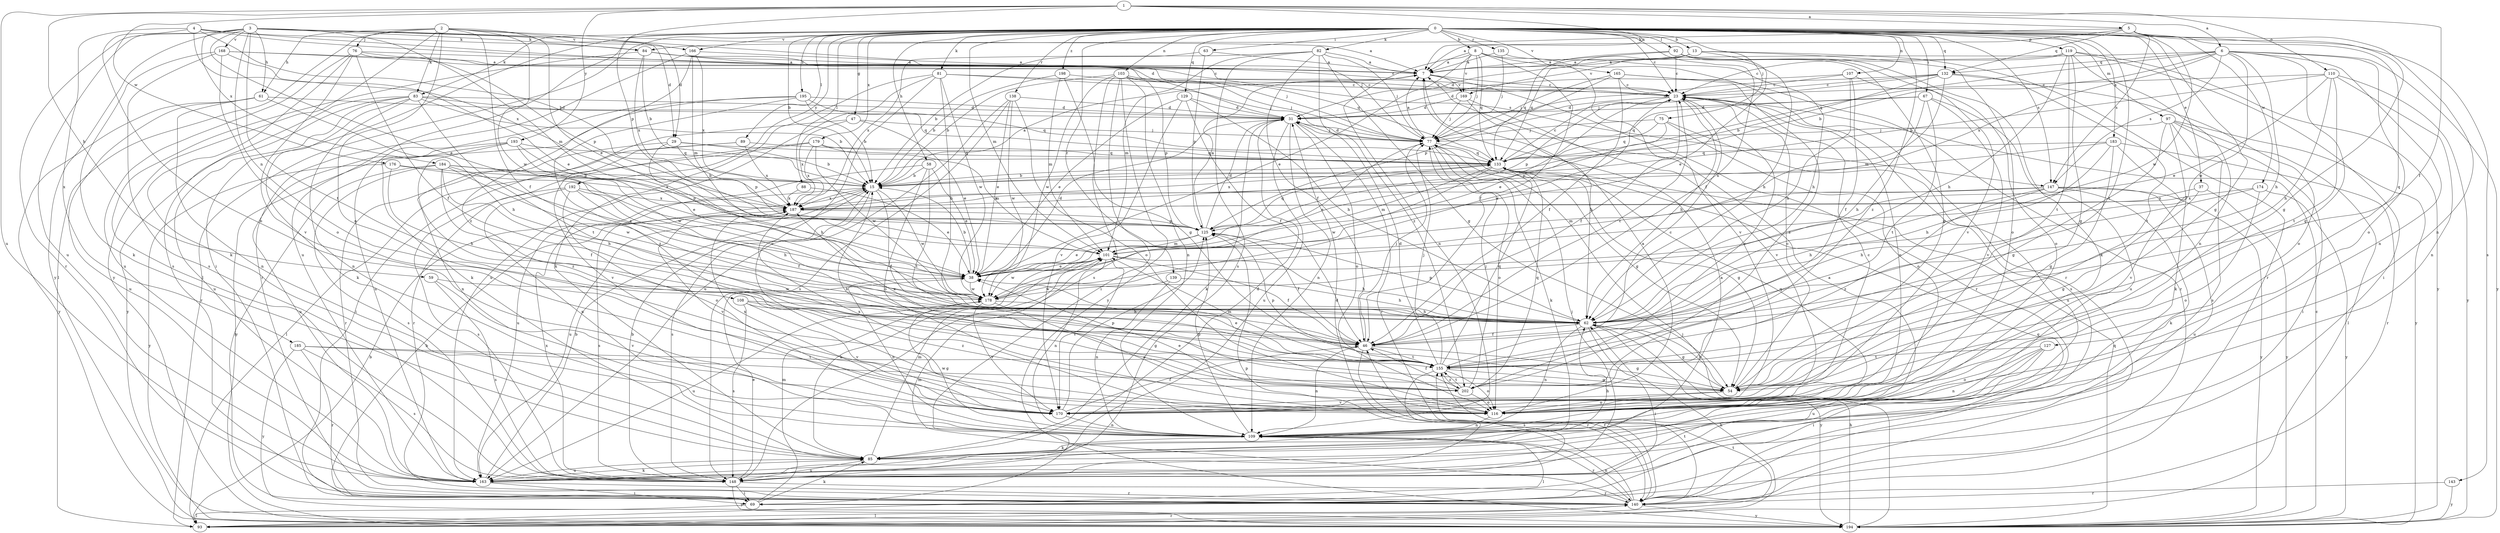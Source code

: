 strict digraph  {
0;
1;
2;
3;
4;
5;
6;
7;
8;
13;
15;
23;
29;
31;
37;
38;
46;
47;
54;
58;
59;
61;
62;
63;
67;
69;
75;
76;
77;
81;
82;
83;
84;
85;
88;
89;
92;
93;
97;
101;
103;
107;
108;
109;
110;
116;
119;
125;
127;
129;
132;
133;
135;
138;
139;
140;
143;
147;
148;
155;
163;
165;
166;
168;
169;
170;
174;
176;
178;
179;
183;
184;
185;
187;
192;
193;
194;
195;
198;
202;
0 -> 8  [label=b];
0 -> 13  [label=b];
0 -> 15  [label=b];
0 -> 23  [label=c];
0 -> 37  [label=e];
0 -> 46  [label=f];
0 -> 47  [label=g];
0 -> 54  [label=g];
0 -> 58  [label=h];
0 -> 63  [label=i];
0 -> 67  [label=i];
0 -> 69  [label=i];
0 -> 75  [label=j];
0 -> 81  [label=k];
0 -> 82  [label=k];
0 -> 83  [label=k];
0 -> 88  [label=l];
0 -> 89  [label=l];
0 -> 92  [label=l];
0 -> 93  [label=l];
0 -> 97  [label=m];
0 -> 101  [label=m];
0 -> 103  [label=n];
0 -> 107  [label=n];
0 -> 119  [label=p];
0 -> 127  [label=q];
0 -> 129  [label=q];
0 -> 132  [label=q];
0 -> 135  [label=r];
0 -> 138  [label=r];
0 -> 139  [label=r];
0 -> 143  [label=s];
0 -> 147  [label=s];
0 -> 155  [label=t];
0 -> 163  [label=u];
0 -> 165  [label=v];
0 -> 166  [label=v];
0 -> 174  [label=w];
0 -> 179  [label=x];
0 -> 183  [label=x];
0 -> 192  [label=y];
0 -> 195  [label=z];
0 -> 198  [label=z];
0 -> 202  [label=z];
1 -> 5  [label=a];
1 -> 6  [label=a];
1 -> 7  [label=a];
1 -> 46  [label=f];
1 -> 59  [label=h];
1 -> 110  [label=o];
1 -> 125  [label=p];
1 -> 163  [label=u];
1 -> 176  [label=w];
1 -> 193  [label=y];
2 -> 7  [label=a];
2 -> 29  [label=d];
2 -> 38  [label=e];
2 -> 46  [label=f];
2 -> 61  [label=h];
2 -> 76  [label=j];
2 -> 83  [label=k];
2 -> 93  [label=l];
2 -> 116  [label=o];
2 -> 178  [label=w];
2 -> 194  [label=y];
3 -> 29  [label=d];
3 -> 38  [label=e];
3 -> 61  [label=h];
3 -> 77  [label=j];
3 -> 84  [label=k];
3 -> 101  [label=m];
3 -> 108  [label=n];
3 -> 140  [label=r];
3 -> 155  [label=t];
3 -> 163  [label=u];
3 -> 166  [label=v];
3 -> 168  [label=v];
3 -> 184  [label=x];
3 -> 194  [label=y];
4 -> 15  [label=b];
4 -> 31  [label=d];
4 -> 84  [label=k];
4 -> 116  [label=o];
4 -> 147  [label=s];
4 -> 185  [label=x];
4 -> 187  [label=x];
5 -> 7  [label=a];
5 -> 54  [label=g];
5 -> 84  [label=k];
5 -> 109  [label=n];
5 -> 132  [label=q];
5 -> 147  [label=s];
5 -> 178  [label=w];
6 -> 15  [label=b];
6 -> 54  [label=g];
6 -> 62  [label=h];
6 -> 109  [label=n];
6 -> 116  [label=o];
6 -> 132  [label=q];
6 -> 133  [label=q];
6 -> 147  [label=s];
6 -> 169  [label=v];
6 -> 178  [label=w];
6 -> 187  [label=x];
6 -> 194  [label=y];
7 -> 23  [label=c];
7 -> 140  [label=r];
7 -> 169  [label=v];
8 -> 7  [label=a];
8 -> 38  [label=e];
8 -> 46  [label=f];
8 -> 77  [label=j];
8 -> 109  [label=n];
8 -> 133  [label=q];
8 -> 140  [label=r];
8 -> 169  [label=v];
8 -> 170  [label=v];
13 -> 7  [label=a];
13 -> 31  [label=d];
13 -> 38  [label=e];
13 -> 116  [label=o];
13 -> 133  [label=q];
13 -> 140  [label=r];
15 -> 7  [label=a];
15 -> 46  [label=f];
15 -> 148  [label=s];
15 -> 163  [label=u];
15 -> 178  [label=w];
15 -> 187  [label=x];
23 -> 31  [label=d];
23 -> 38  [label=e];
23 -> 46  [label=f];
23 -> 62  [label=h];
23 -> 116  [label=o];
23 -> 125  [label=p];
23 -> 148  [label=s];
23 -> 178  [label=w];
29 -> 15  [label=b];
29 -> 62  [label=h];
29 -> 109  [label=n];
29 -> 125  [label=p];
29 -> 133  [label=q];
31 -> 77  [label=j];
31 -> 85  [label=k];
31 -> 109  [label=n];
31 -> 116  [label=o];
31 -> 140  [label=r];
31 -> 163  [label=u];
37 -> 54  [label=g];
37 -> 187  [label=x];
37 -> 194  [label=y];
38 -> 15  [label=b];
38 -> 31  [label=d];
38 -> 109  [label=n];
38 -> 178  [label=w];
46 -> 23  [label=c];
46 -> 54  [label=g];
46 -> 77  [label=j];
46 -> 109  [label=n];
46 -> 140  [label=r];
46 -> 155  [label=t];
47 -> 38  [label=e];
47 -> 69  [label=i];
47 -> 77  [label=j];
47 -> 187  [label=x];
54 -> 23  [label=c];
54 -> 62  [label=h];
54 -> 116  [label=o];
54 -> 170  [label=v];
58 -> 15  [label=b];
58 -> 38  [label=e];
58 -> 116  [label=o];
58 -> 155  [label=t];
58 -> 163  [label=u];
59 -> 148  [label=s];
59 -> 170  [label=v];
59 -> 178  [label=w];
61 -> 31  [label=d];
61 -> 62  [label=h];
61 -> 109  [label=n];
61 -> 163  [label=u];
61 -> 194  [label=y];
62 -> 46  [label=f];
62 -> 54  [label=g];
62 -> 69  [label=i];
62 -> 109  [label=n];
62 -> 125  [label=p];
62 -> 194  [label=y];
63 -> 7  [label=a];
63 -> 15  [label=b];
63 -> 125  [label=p];
67 -> 31  [label=d];
67 -> 62  [label=h];
67 -> 133  [label=q];
67 -> 155  [label=t];
67 -> 163  [label=u];
67 -> 170  [label=v];
69 -> 15  [label=b];
69 -> 85  [label=k];
69 -> 93  [label=l];
69 -> 101  [label=m];
75 -> 77  [label=j];
75 -> 116  [label=o];
75 -> 125  [label=p];
75 -> 133  [label=q];
75 -> 163  [label=u];
76 -> 7  [label=a];
76 -> 46  [label=f];
76 -> 77  [label=j];
76 -> 85  [label=k];
76 -> 125  [label=p];
76 -> 163  [label=u];
76 -> 170  [label=v];
77 -> 7  [label=a];
77 -> 31  [label=d];
77 -> 38  [label=e];
77 -> 54  [label=g];
77 -> 85  [label=k];
77 -> 116  [label=o];
77 -> 133  [label=q];
81 -> 23  [label=c];
81 -> 62  [label=h];
81 -> 77  [label=j];
81 -> 85  [label=k];
81 -> 163  [label=u];
81 -> 170  [label=v];
81 -> 178  [label=w];
82 -> 7  [label=a];
82 -> 46  [label=f];
82 -> 54  [label=g];
82 -> 77  [label=j];
82 -> 101  [label=m];
82 -> 148  [label=s];
82 -> 187  [label=x];
82 -> 202  [label=z];
83 -> 15  [label=b];
83 -> 31  [label=d];
83 -> 85  [label=k];
83 -> 109  [label=n];
83 -> 133  [label=q];
83 -> 140  [label=r];
83 -> 155  [label=t];
83 -> 163  [label=u];
83 -> 194  [label=y];
84 -> 7  [label=a];
84 -> 15  [label=b];
84 -> 23  [label=c];
84 -> 133  [label=q];
84 -> 148  [label=s];
84 -> 187  [label=x];
85 -> 31  [label=d];
85 -> 62  [label=h];
85 -> 101  [label=m];
85 -> 148  [label=s];
85 -> 163  [label=u];
88 -> 38  [label=e];
88 -> 187  [label=x];
89 -> 133  [label=q];
89 -> 140  [label=r];
89 -> 170  [label=v];
89 -> 187  [label=x];
92 -> 7  [label=a];
92 -> 23  [label=c];
92 -> 54  [label=g];
92 -> 62  [label=h];
92 -> 85  [label=k];
92 -> 133  [label=q];
92 -> 170  [label=v];
93 -> 15  [label=b];
93 -> 62  [label=h];
93 -> 140  [label=r];
93 -> 155  [label=t];
97 -> 54  [label=g];
97 -> 69  [label=i];
97 -> 77  [label=j];
97 -> 85  [label=k];
97 -> 93  [label=l];
97 -> 148  [label=s];
97 -> 194  [label=y];
101 -> 38  [label=e];
101 -> 46  [label=f];
101 -> 62  [label=h];
101 -> 85  [label=k];
101 -> 109  [label=n];
101 -> 170  [label=v];
101 -> 178  [label=w];
103 -> 15  [label=b];
103 -> 23  [label=c];
103 -> 69  [label=i];
103 -> 77  [label=j];
103 -> 109  [label=n];
103 -> 125  [label=p];
103 -> 148  [label=s];
103 -> 178  [label=w];
103 -> 194  [label=y];
107 -> 23  [label=c];
107 -> 31  [label=d];
107 -> 46  [label=f];
107 -> 62  [label=h];
107 -> 116  [label=o];
108 -> 54  [label=g];
108 -> 62  [label=h];
108 -> 148  [label=s];
108 -> 170  [label=v];
108 -> 202  [label=z];
109 -> 85  [label=k];
109 -> 93  [label=l];
109 -> 125  [label=p];
109 -> 140  [label=r];
109 -> 178  [label=w];
110 -> 15  [label=b];
110 -> 23  [label=c];
110 -> 38  [label=e];
110 -> 62  [label=h];
110 -> 109  [label=n];
110 -> 155  [label=t];
110 -> 194  [label=y];
116 -> 7  [label=a];
116 -> 38  [label=e];
116 -> 109  [label=n];
116 -> 133  [label=q];
116 -> 187  [label=x];
119 -> 7  [label=a];
119 -> 23  [label=c];
119 -> 54  [label=g];
119 -> 62  [label=h];
119 -> 69  [label=i];
119 -> 109  [label=n];
119 -> 155  [label=t];
119 -> 194  [label=y];
125 -> 7  [label=a];
125 -> 31  [label=d];
125 -> 38  [label=e];
125 -> 46  [label=f];
125 -> 101  [label=m];
125 -> 133  [label=q];
127 -> 69  [label=i];
127 -> 109  [label=n];
127 -> 116  [label=o];
127 -> 155  [label=t];
127 -> 163  [label=u];
129 -> 31  [label=d];
129 -> 38  [label=e];
129 -> 46  [label=f];
129 -> 62  [label=h];
129 -> 170  [label=v];
132 -> 15  [label=b];
132 -> 23  [label=c];
132 -> 31  [label=d];
132 -> 77  [label=j];
132 -> 101  [label=m];
132 -> 116  [label=o];
132 -> 155  [label=t];
133 -> 15  [label=b];
133 -> 23  [label=c];
133 -> 54  [label=g];
133 -> 101  [label=m];
133 -> 178  [label=w];
133 -> 187  [label=x];
135 -> 7  [label=a];
135 -> 62  [label=h];
135 -> 77  [label=j];
138 -> 31  [label=d];
138 -> 38  [label=e];
138 -> 116  [label=o];
138 -> 148  [label=s];
138 -> 163  [label=u];
138 -> 178  [label=w];
139 -> 62  [label=h];
139 -> 109  [label=n];
139 -> 178  [label=w];
140 -> 46  [label=f];
140 -> 93  [label=l];
140 -> 101  [label=m];
140 -> 109  [label=n];
140 -> 125  [label=p];
140 -> 133  [label=q];
140 -> 155  [label=t];
140 -> 194  [label=y];
143 -> 140  [label=r];
143 -> 194  [label=y];
147 -> 62  [label=h];
147 -> 85  [label=k];
147 -> 101  [label=m];
147 -> 163  [label=u];
147 -> 187  [label=x];
147 -> 194  [label=y];
147 -> 202  [label=z];
148 -> 7  [label=a];
148 -> 15  [label=b];
148 -> 31  [label=d];
148 -> 38  [label=e];
148 -> 69  [label=i];
148 -> 77  [label=j];
148 -> 140  [label=r];
148 -> 187  [label=x];
148 -> 194  [label=y];
155 -> 23  [label=c];
155 -> 31  [label=d];
155 -> 38  [label=e];
155 -> 54  [label=g];
155 -> 77  [label=j];
155 -> 101  [label=m];
155 -> 116  [label=o];
155 -> 125  [label=p];
155 -> 133  [label=q];
155 -> 148  [label=s];
155 -> 187  [label=x];
155 -> 202  [label=z];
163 -> 7  [label=a];
163 -> 15  [label=b];
163 -> 69  [label=i];
163 -> 85  [label=k];
163 -> 140  [label=r];
165 -> 23  [label=c];
165 -> 46  [label=f];
165 -> 77  [label=j];
165 -> 125  [label=p];
165 -> 140  [label=r];
165 -> 202  [label=z];
166 -> 7  [label=a];
166 -> 101  [label=m];
166 -> 140  [label=r];
166 -> 187  [label=x];
166 -> 202  [label=z];
168 -> 7  [label=a];
168 -> 23  [label=c];
168 -> 38  [label=e];
168 -> 85  [label=k];
168 -> 116  [label=o];
168 -> 148  [label=s];
169 -> 31  [label=d];
169 -> 62  [label=h];
169 -> 77  [label=j];
169 -> 170  [label=v];
170 -> 23  [label=c];
170 -> 46  [label=f];
170 -> 109  [label=n];
170 -> 125  [label=p];
170 -> 187  [label=x];
174 -> 62  [label=h];
174 -> 116  [label=o];
174 -> 187  [label=x];
174 -> 194  [label=y];
176 -> 15  [label=b];
176 -> 62  [label=h];
176 -> 187  [label=x];
176 -> 194  [label=y];
178 -> 62  [label=h];
178 -> 116  [label=o];
178 -> 163  [label=u];
178 -> 170  [label=v];
179 -> 93  [label=l];
179 -> 101  [label=m];
179 -> 133  [label=q];
179 -> 140  [label=r];
179 -> 178  [label=w];
179 -> 187  [label=x];
183 -> 54  [label=g];
183 -> 62  [label=h];
183 -> 133  [label=q];
183 -> 140  [label=r];
183 -> 170  [label=v];
183 -> 187  [label=x];
184 -> 15  [label=b];
184 -> 38  [label=e];
184 -> 46  [label=f];
184 -> 62  [label=h];
184 -> 69  [label=i];
184 -> 125  [label=p];
184 -> 148  [label=s];
184 -> 178  [label=w];
185 -> 54  [label=g];
185 -> 140  [label=r];
185 -> 148  [label=s];
185 -> 155  [label=t];
185 -> 194  [label=y];
187 -> 125  [label=p];
187 -> 148  [label=s];
187 -> 170  [label=v];
192 -> 46  [label=f];
192 -> 62  [label=h];
192 -> 109  [label=n];
192 -> 116  [label=o];
192 -> 148  [label=s];
192 -> 187  [label=x];
193 -> 38  [label=e];
193 -> 133  [label=q];
193 -> 163  [label=u];
193 -> 178  [label=w];
193 -> 194  [label=y];
193 -> 202  [label=z];
194 -> 23  [label=c];
194 -> 62  [label=h];
194 -> 77  [label=j];
194 -> 133  [label=q];
195 -> 15  [label=b];
195 -> 31  [label=d];
195 -> 85  [label=k];
195 -> 133  [label=q];
195 -> 163  [label=u];
195 -> 202  [label=z];
198 -> 15  [label=b];
198 -> 23  [label=c];
198 -> 54  [label=g];
198 -> 101  [label=m];
202 -> 15  [label=b];
202 -> 23  [label=c];
202 -> 46  [label=f];
202 -> 77  [label=j];
202 -> 116  [label=o];
202 -> 133  [label=q];
202 -> 155  [label=t];
}
